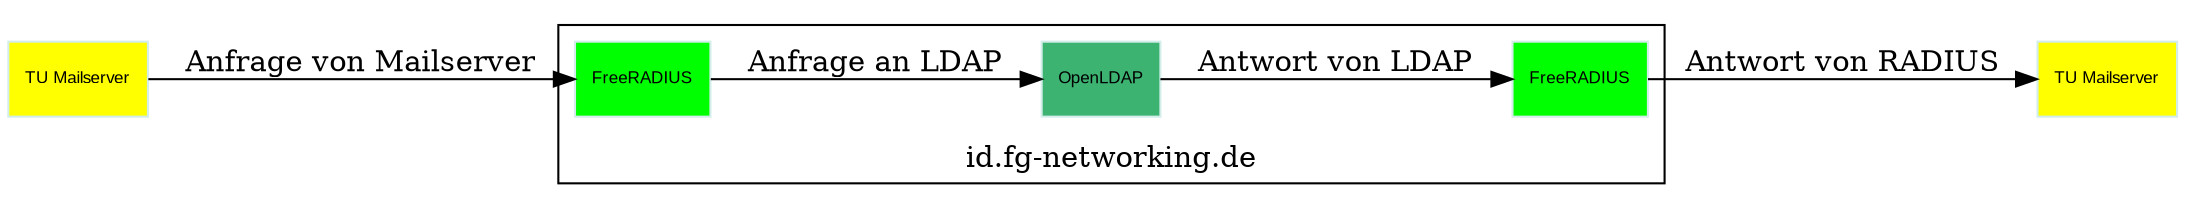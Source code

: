digraph G {
node [
    shape=box, 
    fontname="arial",
    fontsize=8,
    style=filled,
    color="#d3edea"
  ];
  splines="compound"

  compound=true;
  rankdir=LR;
  subgraph cluster_id{
  radius [label="FreeRADIUS", style="filled", fillcolor="green"];
  radius2 [label="FreeRADIUS", style="filled", fillcolor="green"];
  ldap [label="OpenLDAP", style="filled", fillcolor="mediumseagreen"];
  label="id.fg-networking.de";
  labelloc=b;
}
  mail [label="TU Mailserver", style="filled", fillcolor="yellow"];
  mail2 [label="TU Mailserver", style="filled", fillcolor="yellow"];
  mail -> radius [label="Anfrage von Mailserver"];
  radius -> ldap [label="Anfrage an LDAP"];
  ldap -> radius2 [label="Antwort von LDAP"];
  radius2 -> mail2 [label="Antwort von RADIUS"];
  margin=0; //margins around graphic and subgraphs
  nodesep=0.3; //minimal distance between nodes and subgraphs
  }
